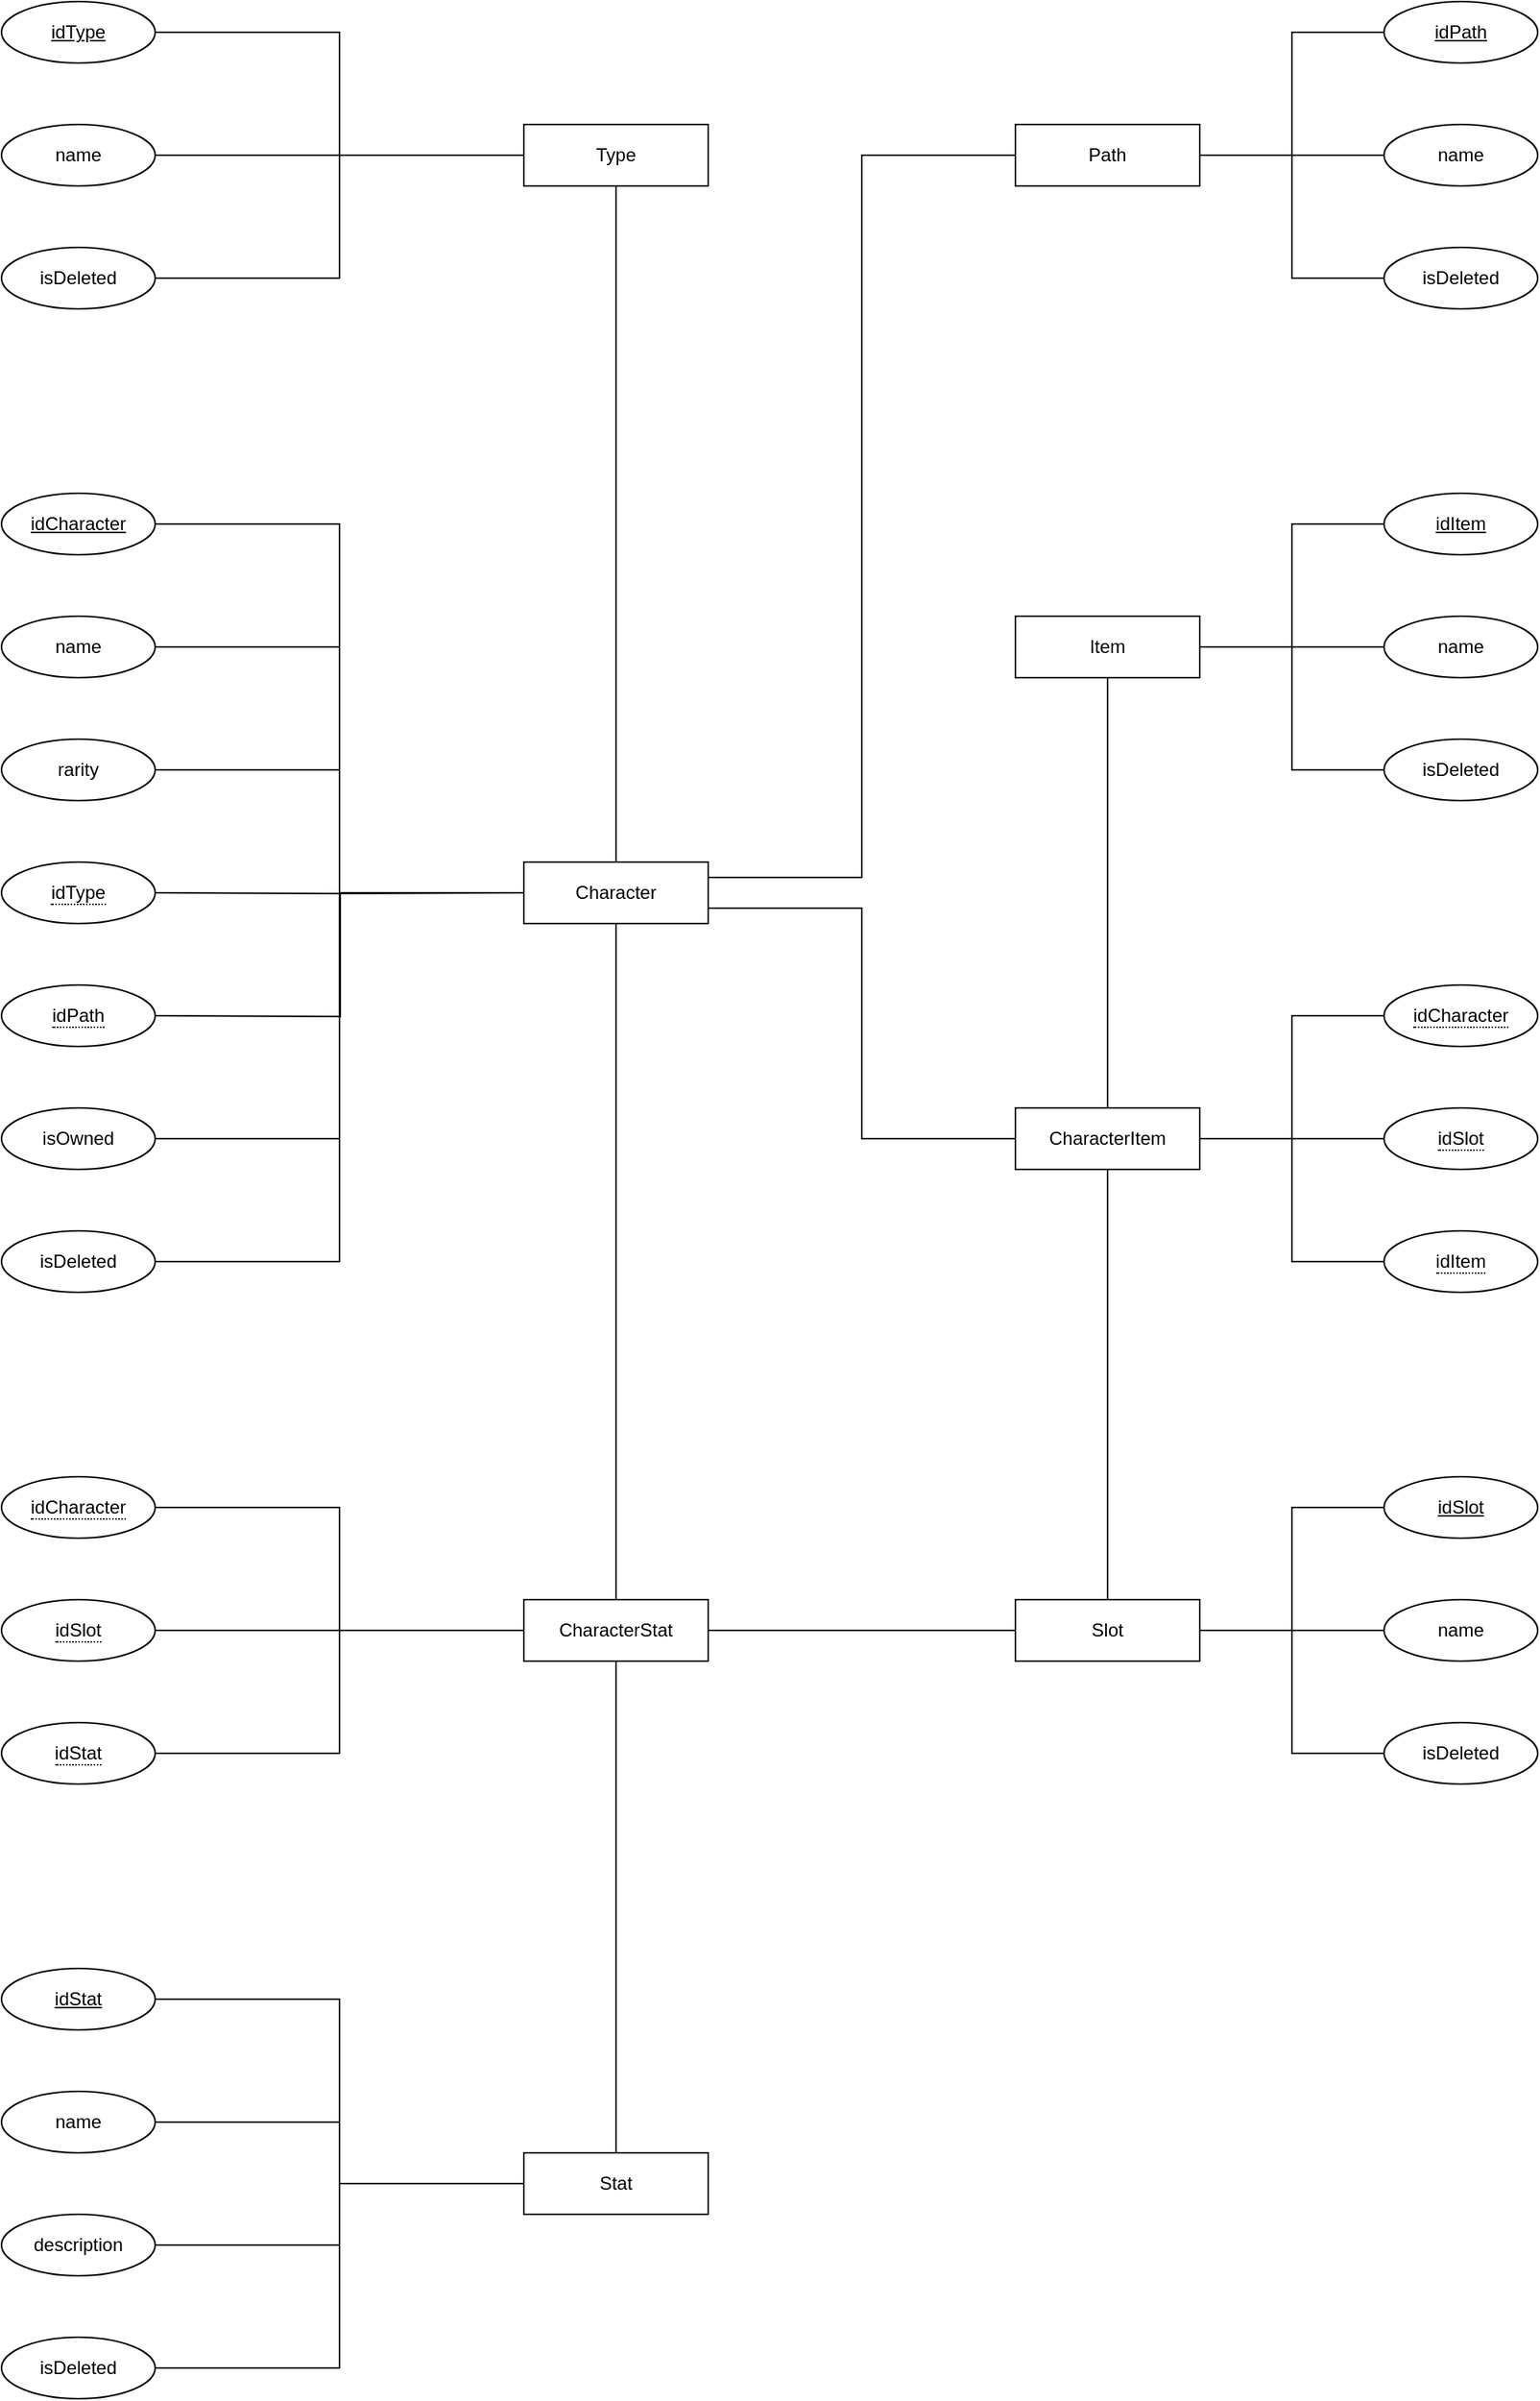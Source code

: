 <mxfile version="21.8.0" type="device">
  <diagram name="Page-1" id="GX8H9D7b_R_yUTEZoVUh">
    <mxGraphModel dx="1434" dy="1882" grid="1" gridSize="10" guides="1" tooltips="1" connect="1" arrows="1" fold="1" page="1" pageScale="1" pageWidth="850" pageHeight="1100" math="0" shadow="0">
      <root>
        <mxCell id="0" />
        <mxCell id="1" parent="0" />
        <mxCell id="0056p9a0bMRNldogxfck-70" style="edgeStyle=orthogonalEdgeStyle;rounded=0;orthogonalLoop=1;jettySize=auto;html=1;exitX=0.5;exitY=1;exitDx=0;exitDy=0;entryX=0.5;entryY=0;entryDx=0;entryDy=0;endArrow=none;endFill=0;" edge="1" parent="1" source="0056p9a0bMRNldogxfck-1" target="0056p9a0bMRNldogxfck-58">
          <mxGeometry relative="1" as="geometry" />
        </mxCell>
        <mxCell id="0056p9a0bMRNldogxfck-77" style="edgeStyle=orthogonalEdgeStyle;rounded=0;orthogonalLoop=1;jettySize=auto;html=1;exitX=1;exitY=0.75;exitDx=0;exitDy=0;entryX=0;entryY=0.5;entryDx=0;entryDy=0;endArrow=none;endFill=0;" edge="1" parent="1" source="0056p9a0bMRNldogxfck-1" target="0056p9a0bMRNldogxfck-67">
          <mxGeometry relative="1" as="geometry" />
        </mxCell>
        <mxCell id="0056p9a0bMRNldogxfck-1" value="Character" style="whiteSpace=wrap;html=1;align=center;" vertex="1" parent="1">
          <mxGeometry x="340" y="-520" width="120" height="40" as="geometry" />
        </mxCell>
        <mxCell id="0056p9a0bMRNldogxfck-35" style="edgeStyle=orthogonalEdgeStyle;rounded=0;orthogonalLoop=1;jettySize=auto;html=1;exitX=1;exitY=0.5;exitDx=0;exitDy=0;entryX=0;entryY=0.5;entryDx=0;entryDy=0;endArrow=none;endFill=0;" edge="1" parent="1" source="0056p9a0bMRNldogxfck-2" target="0056p9a0bMRNldogxfck-1">
          <mxGeometry relative="1" as="geometry" />
        </mxCell>
        <mxCell id="0056p9a0bMRNldogxfck-2" value="idCharacter" style="ellipse;whiteSpace=wrap;html=1;align=center;fontStyle=4;" vertex="1" parent="1">
          <mxGeometry y="-760" width="100" height="40" as="geometry" />
        </mxCell>
        <mxCell id="0056p9a0bMRNldogxfck-36" style="edgeStyle=orthogonalEdgeStyle;rounded=0;orthogonalLoop=1;jettySize=auto;html=1;exitX=1;exitY=0.5;exitDx=0;exitDy=0;entryX=0;entryY=0.5;entryDx=0;entryDy=0;endArrow=none;endFill=0;" edge="1" parent="1" source="0056p9a0bMRNldogxfck-3" target="0056p9a0bMRNldogxfck-1">
          <mxGeometry relative="1" as="geometry">
            <mxPoint x="320" y="-650" as="targetPoint" />
          </mxGeometry>
        </mxCell>
        <mxCell id="0056p9a0bMRNldogxfck-3" value="name" style="ellipse;whiteSpace=wrap;html=1;align=center;" vertex="1" parent="1">
          <mxGeometry y="-680" width="100" height="40" as="geometry" />
        </mxCell>
        <mxCell id="0056p9a0bMRNldogxfck-37" style="edgeStyle=orthogonalEdgeStyle;rounded=0;orthogonalLoop=1;jettySize=auto;html=1;exitX=1;exitY=0.5;exitDx=0;exitDy=0;entryX=0;entryY=0.5;entryDx=0;entryDy=0;endArrow=none;endFill=0;" edge="1" parent="1" source="0056p9a0bMRNldogxfck-4" target="0056p9a0bMRNldogxfck-1">
          <mxGeometry relative="1" as="geometry" />
        </mxCell>
        <mxCell id="0056p9a0bMRNldogxfck-4" value="rarity" style="ellipse;whiteSpace=wrap;html=1;align=center;" vertex="1" parent="1">
          <mxGeometry y="-600" width="100" height="40" as="geometry" />
        </mxCell>
        <mxCell id="0056p9a0bMRNldogxfck-38" style="edgeStyle=orthogonalEdgeStyle;rounded=0;orthogonalLoop=1;jettySize=auto;html=1;exitX=1;exitY=0.5;exitDx=0;exitDy=0;entryX=0;entryY=0.5;entryDx=0;entryDy=0;endArrow=none;endFill=0;" edge="1" parent="1" target="0056p9a0bMRNldogxfck-1">
          <mxGeometry relative="1" as="geometry">
            <mxPoint x="100" y="-500" as="sourcePoint" />
          </mxGeometry>
        </mxCell>
        <mxCell id="0056p9a0bMRNldogxfck-39" style="edgeStyle=orthogonalEdgeStyle;rounded=0;orthogonalLoop=1;jettySize=auto;html=1;exitX=1;exitY=0.5;exitDx=0;exitDy=0;entryX=0;entryY=0.5;entryDx=0;entryDy=0;endArrow=none;endFill=0;" edge="1" parent="1" target="0056p9a0bMRNldogxfck-1">
          <mxGeometry relative="1" as="geometry">
            <mxPoint x="100" y="-420" as="sourcePoint" />
          </mxGeometry>
        </mxCell>
        <mxCell id="0056p9a0bMRNldogxfck-40" style="edgeStyle=orthogonalEdgeStyle;rounded=0;orthogonalLoop=1;jettySize=auto;html=1;exitX=1;exitY=0.5;exitDx=0;exitDy=0;entryX=0;entryY=0.5;entryDx=0;entryDy=0;endArrow=none;endFill=0;" edge="1" parent="1" source="0056p9a0bMRNldogxfck-7" target="0056p9a0bMRNldogxfck-1">
          <mxGeometry relative="1" as="geometry" />
        </mxCell>
        <mxCell id="0056p9a0bMRNldogxfck-7" value="isOwned" style="ellipse;whiteSpace=wrap;html=1;align=center;" vertex="1" parent="1">
          <mxGeometry y="-360" width="100" height="40" as="geometry" />
        </mxCell>
        <mxCell id="0056p9a0bMRNldogxfck-41" style="edgeStyle=orthogonalEdgeStyle;rounded=0;orthogonalLoop=1;jettySize=auto;html=1;exitX=1;exitY=0.5;exitDx=0;exitDy=0;entryX=0;entryY=0.5;entryDx=0;entryDy=0;endArrow=none;endFill=0;" edge="1" parent="1" source="0056p9a0bMRNldogxfck-8" target="0056p9a0bMRNldogxfck-1">
          <mxGeometry relative="1" as="geometry" />
        </mxCell>
        <mxCell id="0056p9a0bMRNldogxfck-8" value="isDeleted" style="ellipse;whiteSpace=wrap;html=1;align=center;" vertex="1" parent="1">
          <mxGeometry y="-280" width="100" height="40" as="geometry" />
        </mxCell>
        <mxCell id="0056p9a0bMRNldogxfck-20" style="edgeStyle=orthogonalEdgeStyle;rounded=0;orthogonalLoop=1;jettySize=auto;html=1;exitX=0.5;exitY=1;exitDx=0;exitDy=0;entryX=0.25;entryY=0;entryDx=0;entryDy=0;endArrow=none;endFill=0;" edge="1" parent="1" source="0056p9a0bMRNldogxfck-9" target="0056p9a0bMRNldogxfck-1">
          <mxGeometry relative="1" as="geometry">
            <Array as="points">
              <mxPoint x="400" y="-520" />
            </Array>
          </mxGeometry>
        </mxCell>
        <mxCell id="0056p9a0bMRNldogxfck-9" value="Type" style="whiteSpace=wrap;html=1;align=center;" vertex="1" parent="1">
          <mxGeometry x="340" y="-1000" width="120" height="40" as="geometry" />
        </mxCell>
        <mxCell id="0056p9a0bMRNldogxfck-15" style="edgeStyle=orthogonalEdgeStyle;rounded=0;orthogonalLoop=1;jettySize=auto;html=1;exitX=1;exitY=0.5;exitDx=0;exitDy=0;entryX=0;entryY=0.5;entryDx=0;entryDy=0;endArrow=none;endFill=0;" edge="1" parent="1" source="0056p9a0bMRNldogxfck-10" target="0056p9a0bMRNldogxfck-9">
          <mxGeometry relative="1" as="geometry" />
        </mxCell>
        <mxCell id="0056p9a0bMRNldogxfck-10" value="idType" style="ellipse;whiteSpace=wrap;html=1;align=center;fontStyle=4;" vertex="1" parent="1">
          <mxGeometry y="-1080" width="100" height="40" as="geometry" />
        </mxCell>
        <mxCell id="0056p9a0bMRNldogxfck-16" style="edgeStyle=orthogonalEdgeStyle;rounded=0;orthogonalLoop=1;jettySize=auto;html=1;exitX=1;exitY=0.5;exitDx=0;exitDy=0;entryX=0;entryY=0.5;entryDx=0;entryDy=0;endArrow=none;endFill=0;" edge="1" parent="1" source="0056p9a0bMRNldogxfck-11" target="0056p9a0bMRNldogxfck-9">
          <mxGeometry relative="1" as="geometry" />
        </mxCell>
        <mxCell id="0056p9a0bMRNldogxfck-11" value="name" style="ellipse;whiteSpace=wrap;html=1;align=center;" vertex="1" parent="1">
          <mxGeometry y="-1000" width="100" height="40" as="geometry" />
        </mxCell>
        <mxCell id="0056p9a0bMRNldogxfck-19" style="edgeStyle=orthogonalEdgeStyle;rounded=0;orthogonalLoop=1;jettySize=auto;html=1;exitX=0;exitY=0.5;exitDx=0;exitDy=0;entryX=1;entryY=0.25;entryDx=0;entryDy=0;endArrow=none;endFill=0;" edge="1" parent="1" source="0056p9a0bMRNldogxfck-12" target="0056p9a0bMRNldogxfck-1">
          <mxGeometry relative="1" as="geometry">
            <Array as="points">
              <mxPoint x="560" y="-980" />
              <mxPoint x="560" y="-510" />
            </Array>
          </mxGeometry>
        </mxCell>
        <mxCell id="0056p9a0bMRNldogxfck-12" value="Path" style="whiteSpace=wrap;html=1;align=center;" vertex="1" parent="1">
          <mxGeometry x="660" y="-1000" width="120" height="40" as="geometry" />
        </mxCell>
        <mxCell id="0056p9a0bMRNldogxfck-17" style="edgeStyle=orthogonalEdgeStyle;rounded=0;orthogonalLoop=1;jettySize=auto;html=1;exitX=0;exitY=0.5;exitDx=0;exitDy=0;entryX=1;entryY=0.5;entryDx=0;entryDy=0;endArrow=none;endFill=0;" edge="1" parent="1" source="0056p9a0bMRNldogxfck-13" target="0056p9a0bMRNldogxfck-12">
          <mxGeometry relative="1" as="geometry" />
        </mxCell>
        <mxCell id="0056p9a0bMRNldogxfck-13" value="idPath" style="ellipse;whiteSpace=wrap;html=1;align=center;fontStyle=4;" vertex="1" parent="1">
          <mxGeometry x="900" y="-1080" width="100" height="40" as="geometry" />
        </mxCell>
        <mxCell id="0056p9a0bMRNldogxfck-18" style="edgeStyle=orthogonalEdgeStyle;rounded=0;orthogonalLoop=1;jettySize=auto;html=1;exitX=0;exitY=0.5;exitDx=0;exitDy=0;entryX=1;entryY=0.5;entryDx=0;entryDy=0;endArrow=none;endFill=0;" edge="1" parent="1" source="0056p9a0bMRNldogxfck-14" target="0056p9a0bMRNldogxfck-12">
          <mxGeometry relative="1" as="geometry" />
        </mxCell>
        <mxCell id="0056p9a0bMRNldogxfck-14" value="name" style="ellipse;whiteSpace=wrap;html=1;align=center;" vertex="1" parent="1">
          <mxGeometry x="900" y="-1000" width="100" height="40" as="geometry" />
        </mxCell>
        <mxCell id="0056p9a0bMRNldogxfck-24" style="edgeStyle=orthogonalEdgeStyle;rounded=0;orthogonalLoop=1;jettySize=auto;html=1;exitX=1;exitY=0.5;exitDx=0;exitDy=0;entryX=0;entryY=0.5;entryDx=0;entryDy=0;endArrow=none;endFill=0;" edge="1" parent="1" source="0056p9a0bMRNldogxfck-21" target="0056p9a0bMRNldogxfck-9">
          <mxGeometry relative="1" as="geometry" />
        </mxCell>
        <mxCell id="0056p9a0bMRNldogxfck-21" value="isDeleted" style="ellipse;whiteSpace=wrap;html=1;align=center;" vertex="1" parent="1">
          <mxGeometry y="-920" width="100" height="40" as="geometry" />
        </mxCell>
        <mxCell id="0056p9a0bMRNldogxfck-23" style="edgeStyle=orthogonalEdgeStyle;rounded=0;orthogonalLoop=1;jettySize=auto;html=1;exitX=0;exitY=0.5;exitDx=0;exitDy=0;entryX=1;entryY=0.5;entryDx=0;entryDy=0;endArrow=none;endFill=0;" edge="1" parent="1" source="0056p9a0bMRNldogxfck-22" target="0056p9a0bMRNldogxfck-12">
          <mxGeometry relative="1" as="geometry" />
        </mxCell>
        <mxCell id="0056p9a0bMRNldogxfck-22" value="isDeleted" style="ellipse;whiteSpace=wrap;html=1;align=center;" vertex="1" parent="1">
          <mxGeometry x="900" y="-920" width="100" height="40" as="geometry" />
        </mxCell>
        <mxCell id="0056p9a0bMRNldogxfck-25" value="Stat" style="whiteSpace=wrap;html=1;align=center;" vertex="1" parent="1">
          <mxGeometry x="340" y="320" width="120" height="40" as="geometry" />
        </mxCell>
        <mxCell id="0056p9a0bMRNldogxfck-94" style="edgeStyle=orthogonalEdgeStyle;rounded=0;orthogonalLoop=1;jettySize=auto;html=1;exitX=1;exitY=0.5;exitDx=0;exitDy=0;entryX=0;entryY=0.5;entryDx=0;entryDy=0;endArrow=none;endFill=0;" edge="1" parent="1" source="0056p9a0bMRNldogxfck-27" target="0056p9a0bMRNldogxfck-25">
          <mxGeometry relative="1" as="geometry" />
        </mxCell>
        <mxCell id="0056p9a0bMRNldogxfck-27" value="idStat" style="ellipse;whiteSpace=wrap;html=1;align=center;fontStyle=4;" vertex="1" parent="1">
          <mxGeometry y="200" width="100" height="40" as="geometry" />
        </mxCell>
        <mxCell id="0056p9a0bMRNldogxfck-95" style="edgeStyle=orthogonalEdgeStyle;rounded=0;orthogonalLoop=1;jettySize=auto;html=1;exitX=1;exitY=0.5;exitDx=0;exitDy=0;entryX=0;entryY=0.5;entryDx=0;entryDy=0;endArrow=none;endFill=0;" edge="1" parent="1" source="0056p9a0bMRNldogxfck-28" target="0056p9a0bMRNldogxfck-25">
          <mxGeometry relative="1" as="geometry" />
        </mxCell>
        <mxCell id="0056p9a0bMRNldogxfck-28" value="name" style="ellipse;whiteSpace=wrap;html=1;align=center;" vertex="1" parent="1">
          <mxGeometry y="280" width="100" height="40" as="geometry" />
        </mxCell>
        <mxCell id="0056p9a0bMRNldogxfck-96" style="edgeStyle=orthogonalEdgeStyle;rounded=0;orthogonalLoop=1;jettySize=auto;html=1;exitX=1;exitY=0.5;exitDx=0;exitDy=0;entryX=0;entryY=0.5;entryDx=0;entryDy=0;endArrow=none;endFill=0;" edge="1" parent="1" source="0056p9a0bMRNldogxfck-29" target="0056p9a0bMRNldogxfck-25">
          <mxGeometry relative="1" as="geometry" />
        </mxCell>
        <mxCell id="0056p9a0bMRNldogxfck-29" value="description" style="ellipse;whiteSpace=wrap;html=1;align=center;" vertex="1" parent="1">
          <mxGeometry y="360" width="100" height="40" as="geometry" />
        </mxCell>
        <mxCell id="0056p9a0bMRNldogxfck-97" style="edgeStyle=orthogonalEdgeStyle;rounded=0;orthogonalLoop=1;jettySize=auto;html=1;exitX=1;exitY=0.5;exitDx=0;exitDy=0;entryX=0;entryY=0.5;entryDx=0;entryDy=0;endArrow=none;endFill=0;" edge="1" parent="1" source="0056p9a0bMRNldogxfck-30" target="0056p9a0bMRNldogxfck-25">
          <mxGeometry relative="1" as="geometry" />
        </mxCell>
        <mxCell id="0056p9a0bMRNldogxfck-30" value="isDeleted" style="ellipse;whiteSpace=wrap;html=1;align=center;" vertex="1" parent="1">
          <mxGeometry y="440" width="100" height="40" as="geometry" />
        </mxCell>
        <mxCell id="0056p9a0bMRNldogxfck-42" value="Slot" style="whiteSpace=wrap;html=1;align=center;" vertex="1" parent="1">
          <mxGeometry x="660" y="-40" width="120" height="40" as="geometry" />
        </mxCell>
        <mxCell id="0056p9a0bMRNldogxfck-46" style="edgeStyle=orthogonalEdgeStyle;rounded=0;orthogonalLoop=1;jettySize=auto;html=1;exitX=0;exitY=0.5;exitDx=0;exitDy=0;entryX=1;entryY=0.5;entryDx=0;entryDy=0;endArrow=none;endFill=0;" edge="1" parent="1" source="0056p9a0bMRNldogxfck-43" target="0056p9a0bMRNldogxfck-42">
          <mxGeometry relative="1" as="geometry" />
        </mxCell>
        <mxCell id="0056p9a0bMRNldogxfck-43" value="idSlot" style="ellipse;whiteSpace=wrap;html=1;align=center;fontStyle=4;" vertex="1" parent="1">
          <mxGeometry x="900" y="-120" width="100" height="40" as="geometry" />
        </mxCell>
        <mxCell id="0056p9a0bMRNldogxfck-47" style="edgeStyle=orthogonalEdgeStyle;rounded=0;orthogonalLoop=1;jettySize=auto;html=1;exitX=0;exitY=0.5;exitDx=0;exitDy=0;entryX=1;entryY=0.5;entryDx=0;entryDy=0;endArrow=none;endFill=0;" edge="1" parent="1" source="0056p9a0bMRNldogxfck-44" target="0056p9a0bMRNldogxfck-42">
          <mxGeometry relative="1" as="geometry" />
        </mxCell>
        <mxCell id="0056p9a0bMRNldogxfck-44" value="name" style="ellipse;whiteSpace=wrap;html=1;align=center;" vertex="1" parent="1">
          <mxGeometry x="900" y="-40" width="100" height="40" as="geometry" />
        </mxCell>
        <mxCell id="0056p9a0bMRNldogxfck-48" style="edgeStyle=orthogonalEdgeStyle;rounded=0;orthogonalLoop=1;jettySize=auto;html=1;exitX=0;exitY=0.5;exitDx=0;exitDy=0;entryX=1;entryY=0.5;entryDx=0;entryDy=0;endArrow=none;endFill=0;" edge="1" parent="1" source="0056p9a0bMRNldogxfck-45" target="0056p9a0bMRNldogxfck-42">
          <mxGeometry relative="1" as="geometry">
            <mxPoint x="830" y="-80" as="targetPoint" />
          </mxGeometry>
        </mxCell>
        <mxCell id="0056p9a0bMRNldogxfck-45" value="isDeleted" style="ellipse;whiteSpace=wrap;html=1;align=center;" vertex="1" parent="1">
          <mxGeometry x="900" y="40" width="100" height="40" as="geometry" />
        </mxCell>
        <mxCell id="0056p9a0bMRNldogxfck-49" value="Item" style="whiteSpace=wrap;html=1;align=center;" vertex="1" parent="1">
          <mxGeometry x="660" y="-680" width="120" height="40" as="geometry" />
        </mxCell>
        <mxCell id="0056p9a0bMRNldogxfck-55" style="edgeStyle=orthogonalEdgeStyle;rounded=0;orthogonalLoop=1;jettySize=auto;html=1;exitX=0;exitY=0.5;exitDx=0;exitDy=0;entryX=1;entryY=0.5;entryDx=0;entryDy=0;endArrow=none;endFill=0;" edge="1" parent="1" source="0056p9a0bMRNldogxfck-50" target="0056p9a0bMRNldogxfck-49">
          <mxGeometry relative="1" as="geometry" />
        </mxCell>
        <mxCell id="0056p9a0bMRNldogxfck-50" value="idItem" style="ellipse;whiteSpace=wrap;html=1;align=center;fontStyle=4;" vertex="1" parent="1">
          <mxGeometry x="900" y="-760" width="100" height="40" as="geometry" />
        </mxCell>
        <mxCell id="0056p9a0bMRNldogxfck-56" style="edgeStyle=orthogonalEdgeStyle;rounded=0;orthogonalLoop=1;jettySize=auto;html=1;exitX=0;exitY=0.5;exitDx=0;exitDy=0;entryX=1;entryY=0.5;entryDx=0;entryDy=0;endArrow=none;endFill=0;" edge="1" parent="1" source="0056p9a0bMRNldogxfck-51" target="0056p9a0bMRNldogxfck-49">
          <mxGeometry relative="1" as="geometry" />
        </mxCell>
        <mxCell id="0056p9a0bMRNldogxfck-51" value="name" style="ellipse;whiteSpace=wrap;html=1;align=center;" vertex="1" parent="1">
          <mxGeometry x="900" y="-680" width="100" height="40" as="geometry" />
        </mxCell>
        <mxCell id="0056p9a0bMRNldogxfck-57" style="edgeStyle=orthogonalEdgeStyle;rounded=0;orthogonalLoop=1;jettySize=auto;html=1;exitX=0;exitY=0.5;exitDx=0;exitDy=0;entryX=1;entryY=0.5;entryDx=0;entryDy=0;endArrow=none;endFill=0;" edge="1" parent="1" source="0056p9a0bMRNldogxfck-52" target="0056p9a0bMRNldogxfck-49">
          <mxGeometry relative="1" as="geometry" />
        </mxCell>
        <mxCell id="0056p9a0bMRNldogxfck-52" value="isDeleted" style="ellipse;whiteSpace=wrap;html=1;align=center;" vertex="1" parent="1">
          <mxGeometry x="900" y="-600" width="100" height="40" as="geometry" />
        </mxCell>
        <mxCell id="0056p9a0bMRNldogxfck-78" style="edgeStyle=orthogonalEdgeStyle;rounded=0;orthogonalLoop=1;jettySize=auto;html=1;exitX=1;exitY=0.5;exitDx=0;exitDy=0;entryX=0;entryY=0.5;entryDx=0;entryDy=0;endArrow=none;endFill=0;" edge="1" parent="1" source="0056p9a0bMRNldogxfck-58" target="0056p9a0bMRNldogxfck-42">
          <mxGeometry relative="1" as="geometry" />
        </mxCell>
        <mxCell id="0056p9a0bMRNldogxfck-86" style="edgeStyle=orthogonalEdgeStyle;rounded=0;orthogonalLoop=1;jettySize=auto;html=1;exitX=0.5;exitY=1;exitDx=0;exitDy=0;entryX=0.5;entryY=0;entryDx=0;entryDy=0;endArrow=none;endFill=0;" edge="1" parent="1" source="0056p9a0bMRNldogxfck-58" target="0056p9a0bMRNldogxfck-25">
          <mxGeometry relative="1" as="geometry" />
        </mxCell>
        <mxCell id="0056p9a0bMRNldogxfck-58" value="CharacterStat" style="whiteSpace=wrap;html=1;align=center;" vertex="1" parent="1">
          <mxGeometry x="340" y="-40" width="120" height="40" as="geometry" />
        </mxCell>
        <mxCell id="0056p9a0bMRNldogxfck-64" style="edgeStyle=orthogonalEdgeStyle;rounded=0;orthogonalLoop=1;jettySize=auto;html=1;exitX=1;exitY=0.5;exitDx=0;exitDy=0;entryX=0;entryY=0.5;entryDx=0;entryDy=0;endArrow=none;endFill=0;" edge="1" parent="1" source="0056p9a0bMRNldogxfck-60" target="0056p9a0bMRNldogxfck-58">
          <mxGeometry relative="1" as="geometry" />
        </mxCell>
        <mxCell id="0056p9a0bMRNldogxfck-60" value="&lt;span style=&quot;border-bottom: 1px dotted&quot;&gt;idCharacter&lt;/span&gt;" style="ellipse;whiteSpace=wrap;html=1;align=center;" vertex="1" parent="1">
          <mxGeometry y="-120" width="100" height="40" as="geometry" />
        </mxCell>
        <mxCell id="0056p9a0bMRNldogxfck-65" style="edgeStyle=orthogonalEdgeStyle;rounded=0;orthogonalLoop=1;jettySize=auto;html=1;exitX=1;exitY=0.5;exitDx=0;exitDy=0;entryX=0;entryY=0.5;entryDx=0;entryDy=0;endArrow=none;endFill=0;" edge="1" parent="1" source="0056p9a0bMRNldogxfck-61" target="0056p9a0bMRNldogxfck-58">
          <mxGeometry relative="1" as="geometry" />
        </mxCell>
        <mxCell id="0056p9a0bMRNldogxfck-61" value="&lt;span style=&quot;border-bottom: 1px dotted&quot;&gt;idSlot&lt;/span&gt;" style="ellipse;whiteSpace=wrap;html=1;align=center;" vertex="1" parent="1">
          <mxGeometry y="-40" width="100" height="40" as="geometry" />
        </mxCell>
        <mxCell id="0056p9a0bMRNldogxfck-66" style="edgeStyle=orthogonalEdgeStyle;rounded=0;orthogonalLoop=1;jettySize=auto;html=1;exitX=1;exitY=0.5;exitDx=0;exitDy=0;entryX=0;entryY=0.5;entryDx=0;entryDy=0;endArrow=none;endFill=0;" edge="1" parent="1" source="0056p9a0bMRNldogxfck-62" target="0056p9a0bMRNldogxfck-58">
          <mxGeometry relative="1" as="geometry" />
        </mxCell>
        <mxCell id="0056p9a0bMRNldogxfck-62" value="&lt;span style=&quot;border-bottom: 1px dotted&quot;&gt;idStat&lt;/span&gt;" style="ellipse;whiteSpace=wrap;html=1;align=center;" vertex="1" parent="1">
          <mxGeometry y="40" width="100" height="40" as="geometry" />
        </mxCell>
        <mxCell id="0056p9a0bMRNldogxfck-79" style="edgeStyle=orthogonalEdgeStyle;rounded=0;orthogonalLoop=1;jettySize=auto;html=1;exitX=0.5;exitY=1;exitDx=0;exitDy=0;entryX=0.5;entryY=0;entryDx=0;entryDy=0;endArrow=none;endFill=0;" edge="1" parent="1" source="0056p9a0bMRNldogxfck-67" target="0056p9a0bMRNldogxfck-42">
          <mxGeometry relative="1" as="geometry" />
        </mxCell>
        <mxCell id="0056p9a0bMRNldogxfck-81" style="edgeStyle=orthogonalEdgeStyle;rounded=0;orthogonalLoop=1;jettySize=auto;html=1;exitX=0.5;exitY=0;exitDx=0;exitDy=0;entryX=0.5;entryY=1;entryDx=0;entryDy=0;endArrow=none;endFill=0;" edge="1" parent="1" source="0056p9a0bMRNldogxfck-67" target="0056p9a0bMRNldogxfck-49">
          <mxGeometry relative="1" as="geometry" />
        </mxCell>
        <mxCell id="0056p9a0bMRNldogxfck-67" value="CharacterItem" style="whiteSpace=wrap;html=1;align=center;" vertex="1" parent="1">
          <mxGeometry x="660" y="-360" width="120" height="40" as="geometry" />
        </mxCell>
        <mxCell id="0056p9a0bMRNldogxfck-75" style="edgeStyle=orthogonalEdgeStyle;rounded=0;orthogonalLoop=1;jettySize=auto;html=1;exitX=0;exitY=0.5;exitDx=0;exitDy=0;entryX=1;entryY=0.5;entryDx=0;entryDy=0;endArrow=none;endFill=0;" edge="1" parent="1" source="0056p9a0bMRNldogxfck-73" target="0056p9a0bMRNldogxfck-67">
          <mxGeometry relative="1" as="geometry" />
        </mxCell>
        <mxCell id="0056p9a0bMRNldogxfck-73" value="&lt;span style=&quot;border-bottom: 1px dotted&quot;&gt;idSlot&lt;/span&gt;" style="ellipse;whiteSpace=wrap;html=1;align=center;" vertex="1" parent="1">
          <mxGeometry x="900" y="-360" width="100" height="40" as="geometry" />
        </mxCell>
        <mxCell id="0056p9a0bMRNldogxfck-76" style="edgeStyle=orthogonalEdgeStyle;rounded=0;orthogonalLoop=1;jettySize=auto;html=1;exitX=0;exitY=0.5;exitDx=0;exitDy=0;entryX=1;entryY=0.5;entryDx=0;entryDy=0;endArrow=none;endFill=0;" edge="1" parent="1" source="0056p9a0bMRNldogxfck-74" target="0056p9a0bMRNldogxfck-67">
          <mxGeometry relative="1" as="geometry" />
        </mxCell>
        <mxCell id="0056p9a0bMRNldogxfck-74" value="&lt;span style=&quot;border-bottom: 1px dotted&quot;&gt;idItem&lt;/span&gt;" style="ellipse;whiteSpace=wrap;html=1;align=center;" vertex="1" parent="1">
          <mxGeometry x="900" y="-280" width="100" height="40" as="geometry" />
        </mxCell>
        <mxCell id="0056p9a0bMRNldogxfck-88" style="edgeStyle=orthogonalEdgeStyle;rounded=0;orthogonalLoop=1;jettySize=auto;html=1;exitX=0;exitY=0.5;exitDx=0;exitDy=0;entryX=1;entryY=0.5;entryDx=0;entryDy=0;endArrow=none;endFill=0;" edge="1" parent="1" source="0056p9a0bMRNldogxfck-87" target="0056p9a0bMRNldogxfck-67">
          <mxGeometry relative="1" as="geometry" />
        </mxCell>
        <mxCell id="0056p9a0bMRNldogxfck-87" value="&lt;span style=&quot;border-bottom: 1px dotted&quot;&gt;idCharacter&lt;/span&gt;" style="ellipse;whiteSpace=wrap;html=1;align=center;" vertex="1" parent="1">
          <mxGeometry x="900" y="-440" width="100" height="40" as="geometry" />
        </mxCell>
        <mxCell id="0056p9a0bMRNldogxfck-98" value="&lt;span style=&quot;border-bottom: 1px dotted&quot;&gt;idType&lt;/span&gt;" style="ellipse;whiteSpace=wrap;html=1;align=center;" vertex="1" parent="1">
          <mxGeometry y="-520" width="100" height="40" as="geometry" />
        </mxCell>
        <mxCell id="0056p9a0bMRNldogxfck-99" value="&lt;span style=&quot;border-bottom: 1px dotted&quot;&gt;idPath&lt;/span&gt;" style="ellipse;whiteSpace=wrap;html=1;align=center;" vertex="1" parent="1">
          <mxGeometry y="-440" width="100" height="40" as="geometry" />
        </mxCell>
      </root>
    </mxGraphModel>
  </diagram>
</mxfile>
